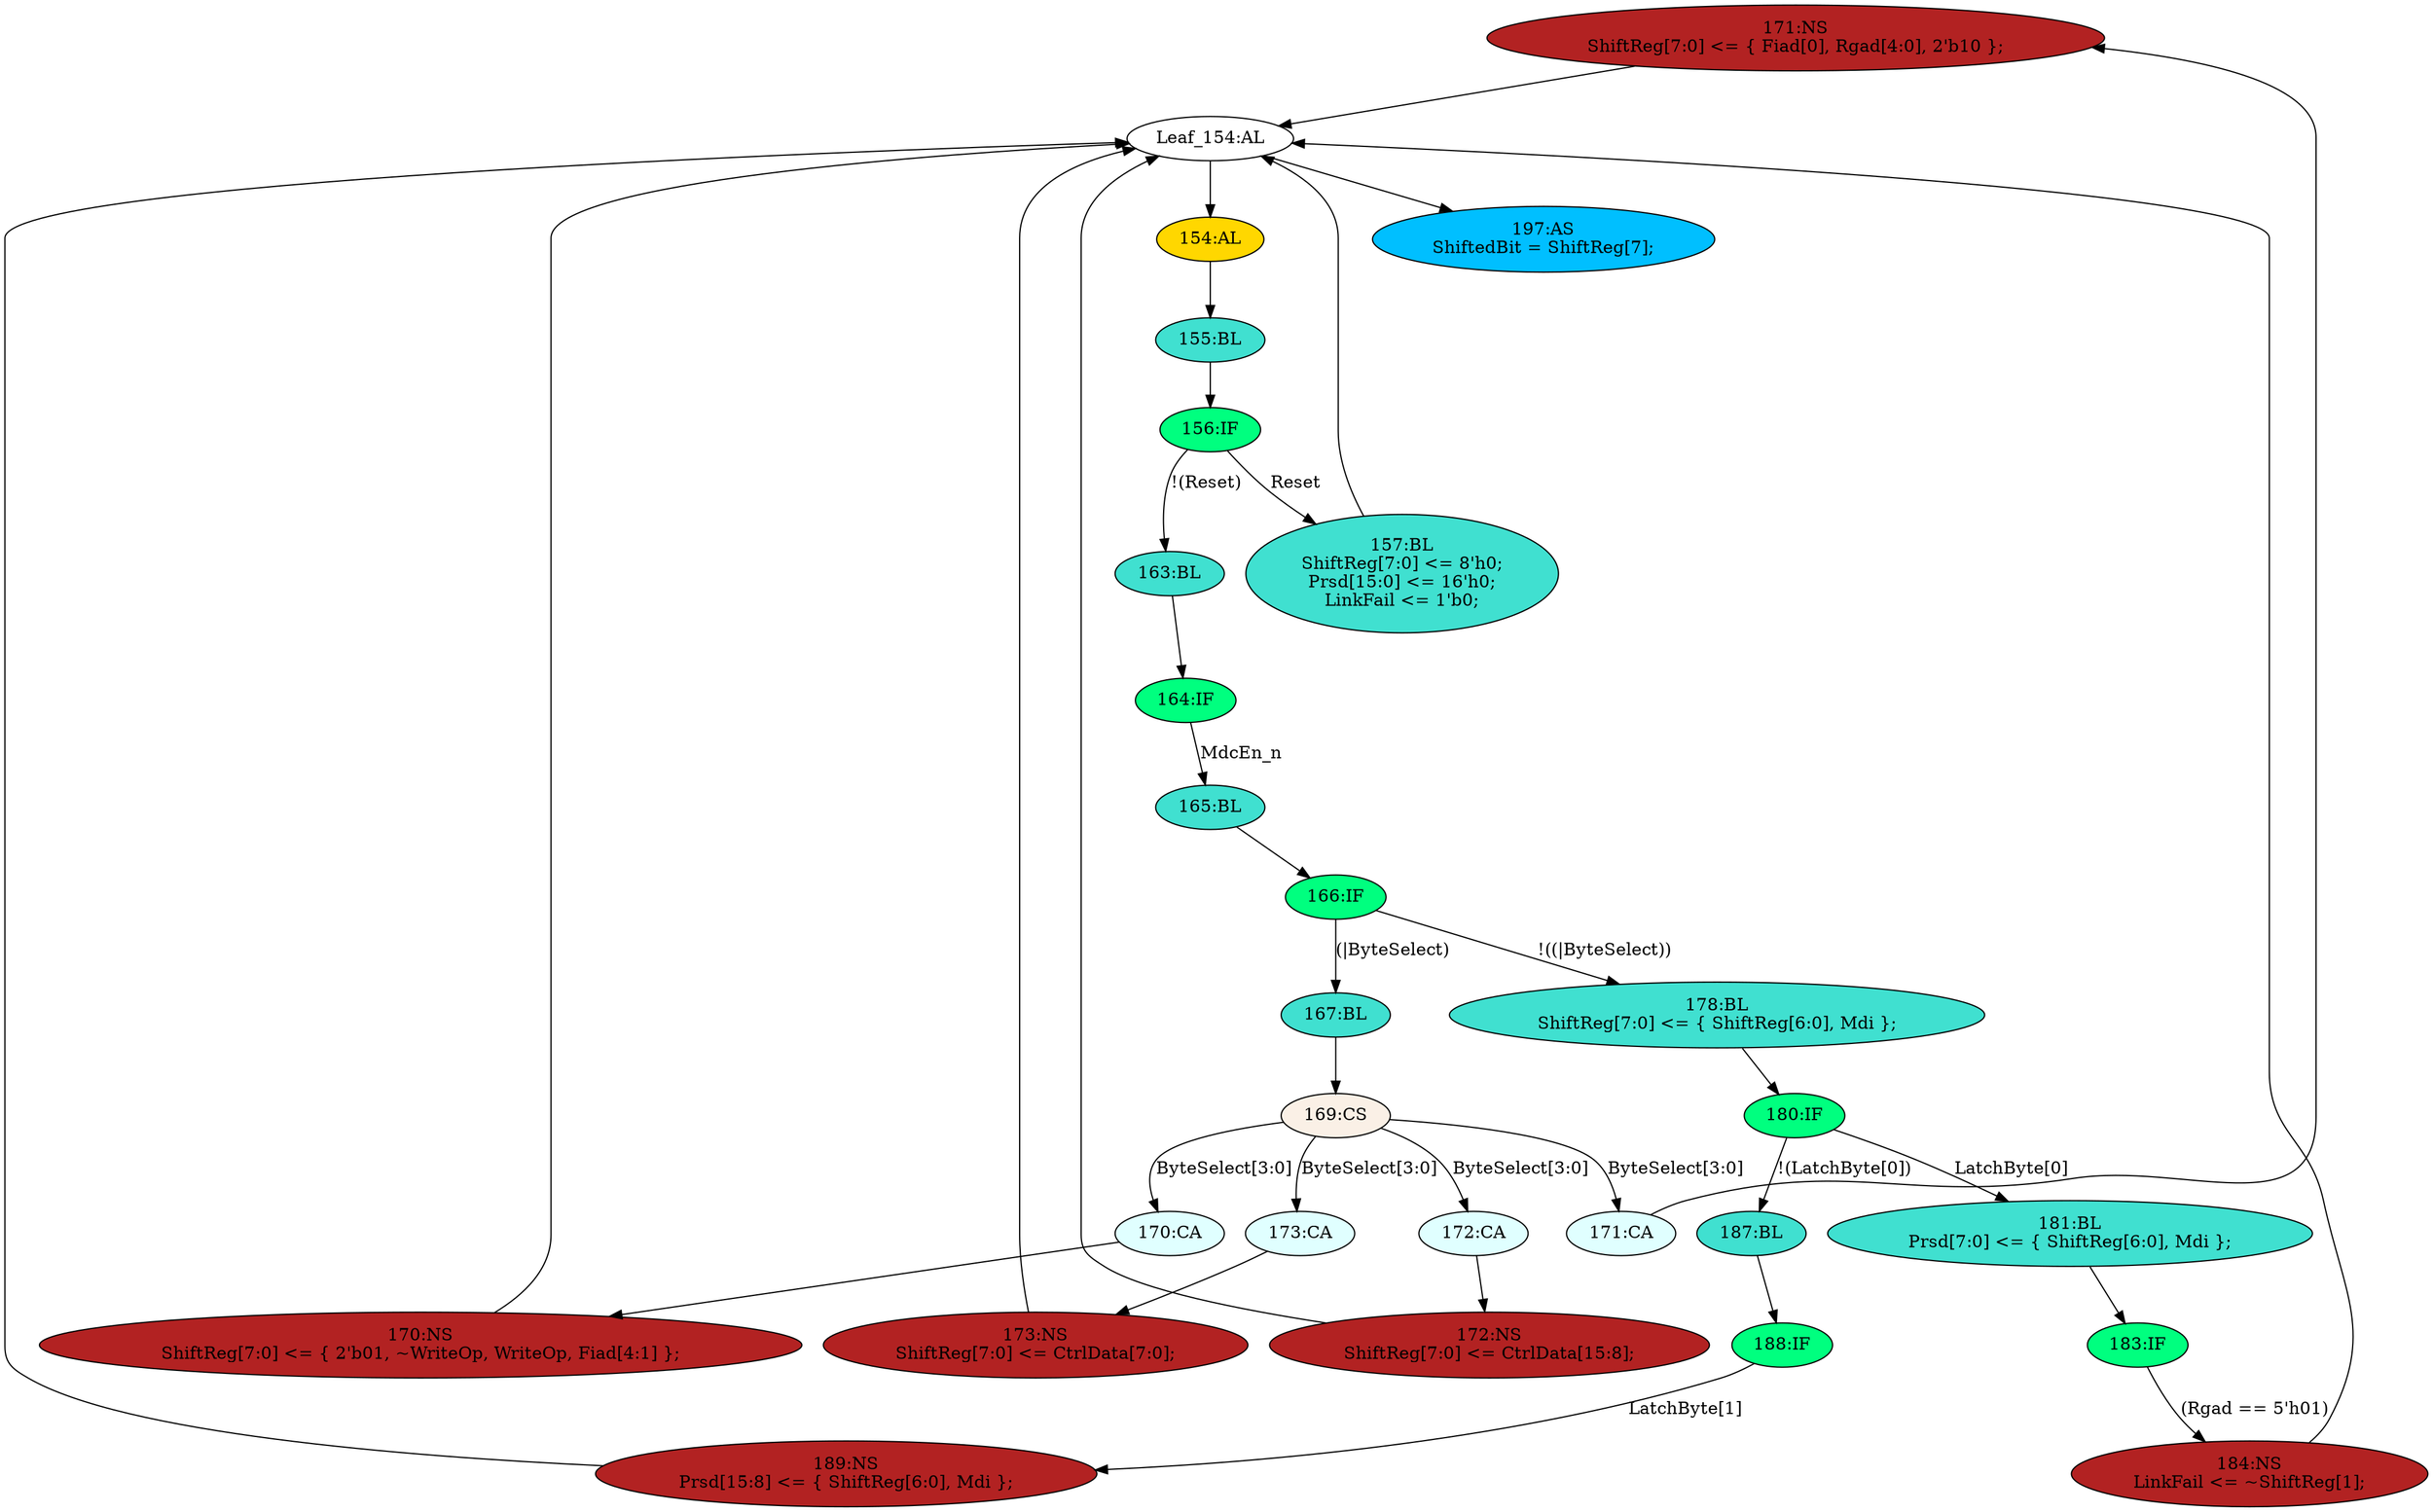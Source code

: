 strict digraph "compose( ,  )" {
	node [label="\N"];
	"171:NS"	 [ast="<pyverilog.vparser.ast.NonblockingSubstitution object at 0x7fb89f922550>",
		fillcolor=firebrick,
		label="171:NS
ShiftReg[7:0] <= { Fiad[0], Rgad[4:0], 2'b10 };",
		statements="[<pyverilog.vparser.ast.NonblockingSubstitution object at 0x7fb89f922550>]",
		style=filled,
		typ=NonblockingSubstitution];
	"Leaf_154:AL"	 [def_var="['ShiftReg', 'LinkFail', 'Prsd']",
		label="Leaf_154:AL"];
	"171:NS" -> "Leaf_154:AL"	 [cond="[]",
		lineno=None];
	"163:BL"	 [ast="<pyverilog.vparser.ast.Block object at 0x7fb89f518710>",
		fillcolor=turquoise,
		label="163:BL",
		statements="[]",
		style=filled,
		typ=Block];
	"164:IF"	 [ast="<pyverilog.vparser.ast.IfStatement object at 0x7fb89f518850>",
		fillcolor=springgreen,
		label="164:IF",
		statements="[]",
		style=filled,
		typ=IfStatement];
	"163:BL" -> "164:IF"	 [cond="[]",
		lineno=None];
	"188:IF"	 [ast="<pyverilog.vparser.ast.IfStatement object at 0x7fb89f927b90>",
		fillcolor=springgreen,
		label="188:IF",
		statements="[]",
		style=filled,
		typ=IfStatement];
	"189:NS"	 [ast="<pyverilog.vparser.ast.NonblockingSubstitution object at 0x7fb89f927d10>",
		fillcolor=firebrick,
		label="189:NS
Prsd[15:8] <= { ShiftReg[6:0], Mdi };",
		statements="[<pyverilog.vparser.ast.NonblockingSubstitution object at 0x7fb89f927d10>]",
		style=filled,
		typ=NonblockingSubstitution];
	"188:IF" -> "189:NS"	 [cond="['LatchByte']",
		label="LatchByte[1]",
		lineno=188];
	"165:BL"	 [ast="<pyverilog.vparser.ast.Block object at 0x7fb89f518890>",
		fillcolor=turquoise,
		label="165:BL",
		statements="[]",
		style=filled,
		typ=Block];
	"164:IF" -> "165:BL"	 [cond="['MdcEn_n']",
		label=MdcEn_n,
		lineno=164];
	"170:CA"	 [ast="<pyverilog.vparser.ast.Case object at 0x7fb89f518d90>",
		fillcolor=lightcyan,
		label="170:CA",
		statements="[]",
		style=filled,
		typ=Case];
	"170:NS"	 [ast="<pyverilog.vparser.ast.NonblockingSubstitution object at 0x7fb89f518f90>",
		fillcolor=firebrick,
		label="170:NS
ShiftReg[7:0] <= { 2'b01, ~WriteOp, WriteOp, Fiad[4:1] };",
		statements="[<pyverilog.vparser.ast.NonblockingSubstitution object at 0x7fb89f518f90>]",
		style=filled,
		typ=NonblockingSubstitution];
	"170:CA" -> "170:NS"	 [cond="[]",
		lineno=None];
	"157:BL"	 [ast="<pyverilog.vparser.ast.Block object at 0x7fb89f518510>",
		fillcolor=turquoise,
		label="157:BL
ShiftReg[7:0] <= 8'h0;
Prsd[15:0] <= 16'h0;
LinkFail <= 1'b0;",
		statements="[<pyverilog.vparser.ast.NonblockingSubstitution object at 0x7fb89f518350>, <pyverilog.vparser.ast.NonblockingSubstitution object \
at 0x7fb89f518550>, <pyverilog.vparser.ast.NonblockingSubstitution object at 0x7fb89f518690>]",
		style=filled,
		typ=Block];
	"157:BL" -> "Leaf_154:AL"	 [cond="[]",
		lineno=None];
	"172:NS"	 [ast="<pyverilog.vparser.ast.NonblockingSubstitution object at 0x7fb89f922850>",
		fillcolor=firebrick,
		label="172:NS
ShiftReg[7:0] <= CtrlData[15:8];",
		statements="[<pyverilog.vparser.ast.NonblockingSubstitution object at 0x7fb89f922850>]",
		style=filled,
		typ=NonblockingSubstitution];
	"172:NS" -> "Leaf_154:AL"	 [cond="[]",
		lineno=None];
	"154:AL"	 [ast="<pyverilog.vparser.ast.Always object at 0x7fb89f5180d0>",
		clk_sens=True,
		fillcolor=gold,
		label="154:AL",
		sens="['Clk', 'Reset']",
		statements="[]",
		style=filled,
		typ=Always,
		use_var="['Reset', 'Mdi', 'WriteOp', 'MdcEn_n', 'Fiad', 'Rgad', 'LatchByte', 'ShiftReg', 'CtrlData', 'ByteSelect']"];
	"155:BL"	 [ast="<pyverilog.vparser.ast.Block object at 0x7fb89f518090>",
		fillcolor=turquoise,
		label="155:BL",
		statements="[]",
		style=filled,
		typ=Block];
	"154:AL" -> "155:BL"	 [cond="[]",
		lineno=None];
	"173:CA"	 [ast="<pyverilog.vparser.ast.Case object at 0x7fb89f922a90>",
		fillcolor=lightcyan,
		label="173:CA",
		statements="[]",
		style=filled,
		typ=Case];
	"173:NS"	 [ast="<pyverilog.vparser.ast.NonblockingSubstitution object at 0x7fb89f922b90>",
		fillcolor=firebrick,
		label="173:NS
ShiftReg[7:0] <= CtrlData[7:0];",
		statements="[<pyverilog.vparser.ast.NonblockingSubstitution object at 0x7fb89f922b90>]",
		style=filled,
		typ=NonblockingSubstitution];
	"173:CA" -> "173:NS"	 [cond="[]",
		lineno=None];
	"172:CA"	 [ast="<pyverilog.vparser.ast.Case object at 0x7fb89f922750>",
		fillcolor=lightcyan,
		label="172:CA",
		statements="[]",
		style=filled,
		typ=Case];
	"172:CA" -> "172:NS"	 [cond="[]",
		lineno=None];
	"197:AS"	 [ast="<pyverilog.vparser.ast.Assign object at 0x7fb89f927050>",
		def_var="['ShiftedBit']",
		fillcolor=deepskyblue,
		label="197:AS
ShiftedBit = ShiftReg[7];",
		statements="[]",
		style=filled,
		typ=Assign,
		use_var="['ShiftReg']"];
	"167:BL"	 [ast="<pyverilog.vparser.ast.Block object at 0x7fb89f518990>",
		fillcolor=turquoise,
		label="167:BL",
		statements="[]",
		style=filled,
		typ=Block];
	"169:CS"	 [ast="<pyverilog.vparser.ast.CaseStatement object at 0x7fb89f9228d0>",
		fillcolor=linen,
		label="169:CS",
		statements="[]",
		style=filled,
		typ=CaseStatement];
	"167:BL" -> "169:CS"	 [cond="[]",
		lineno=None];
	"178:BL"	 [ast="<pyverilog.vparser.ast.Block object at 0x7fb89f922fd0>",
		fillcolor=turquoise,
		label="178:BL
ShiftReg[7:0] <= { ShiftReg[6:0], Mdi };",
		statements="[<pyverilog.vparser.ast.NonblockingSubstitution object at 0x7fb89f922f90>]",
		style=filled,
		typ=Block];
	"180:IF"	 [ast="<pyverilog.vparser.ast.IfStatement object at 0x7fb89f927550>",
		fillcolor=springgreen,
		label="180:IF",
		statements="[]",
		style=filled,
		typ=IfStatement];
	"178:BL" -> "180:IF"	 [cond="[]",
		lineno=None];
	"189:NS" -> "Leaf_154:AL"	 [cond="[]",
		lineno=None];
	"156:IF"	 [ast="<pyverilog.vparser.ast.IfStatement object at 0x7fb89f518650>",
		fillcolor=springgreen,
		label="156:IF",
		statements="[]",
		style=filled,
		typ=IfStatement];
	"156:IF" -> "163:BL"	 [cond="['Reset']",
		label="!(Reset)",
		lineno=156];
	"156:IF" -> "157:BL"	 [cond="['Reset']",
		label=Reset,
		lineno=156];
	"Leaf_154:AL" -> "154:AL";
	"Leaf_154:AL" -> "197:AS";
	"171:CA"	 [ast="<pyverilog.vparser.ast.Case object at 0x7fb89f922290>",
		fillcolor=lightcyan,
		label="171:CA",
		statements="[]",
		style=filled,
		typ=Case];
	"171:CA" -> "171:NS"	 [cond="[]",
		lineno=None];
	"166:IF"	 [ast="<pyverilog.vparser.ast.IfStatement object at 0x7fb89f922c90>",
		fillcolor=springgreen,
		label="166:IF",
		statements="[]",
		style=filled,
		typ=IfStatement];
	"166:IF" -> "167:BL"	 [cond="['ByteSelect']",
		label="(|ByteSelect)",
		lineno=166];
	"166:IF" -> "178:BL"	 [cond="['ByteSelect']",
		label="!((|ByteSelect))",
		lineno=166];
	"165:BL" -> "166:IF"	 [cond="[]",
		lineno=None];
	"187:BL"	 [ast="<pyverilog.vparser.ast.Block object at 0x7fb89f927810>",
		fillcolor=turquoise,
		label="187:BL",
		statements="[]",
		style=filled,
		typ=Block];
	"187:BL" -> "188:IF"	 [cond="[]",
		lineno=None];
	"180:IF" -> "187:BL"	 [cond="['LatchByte']",
		label="!(LatchByte[0])",
		lineno=180];
	"181:BL"	 [ast="<pyverilog.vparser.ast.Block object at 0x7fb89f927590>",
		fillcolor=turquoise,
		label="181:BL
Prsd[7:0] <= { ShiftReg[6:0], Mdi };",
		statements="[<pyverilog.vparser.ast.NonblockingSubstitution object at 0x7fb89f927510>]",
		style=filled,
		typ=Block];
	"180:IF" -> "181:BL"	 [cond="['LatchByte']",
		label="LatchByte[0]",
		lineno=180];
	"170:NS" -> "Leaf_154:AL"	 [cond="[]",
		lineno=None];
	"173:NS" -> "Leaf_154:AL"	 [cond="[]",
		lineno=None];
	"183:IF"	 [ast="<pyverilog.vparser.ast.IfStatement object at 0x7fb89f927690>",
		fillcolor=springgreen,
		label="183:IF",
		statements="[]",
		style=filled,
		typ=IfStatement];
	"184:NS"	 [ast="<pyverilog.vparser.ast.NonblockingSubstitution object at 0x7fb89f927890>",
		fillcolor=firebrick,
		label="184:NS
LinkFail <= ~ShiftReg[1];",
		statements="[<pyverilog.vparser.ast.NonblockingSubstitution object at 0x7fb89f927890>]",
		style=filled,
		typ=NonblockingSubstitution];
	"183:IF" -> "184:NS"	 [cond="['Rgad']",
		label="(Rgad == 5'h01)",
		lineno=183];
	"155:BL" -> "156:IF"	 [cond="[]",
		lineno=None];
	"184:NS" -> "Leaf_154:AL"	 [cond="[]",
		lineno=None];
	"169:CS" -> "170:CA"	 [cond="['ByteSelect']",
		label="ByteSelect[3:0]",
		lineno=169];
	"169:CS" -> "173:CA"	 [cond="['ByteSelect']",
		label="ByteSelect[3:0]",
		lineno=169];
	"169:CS" -> "172:CA"	 [cond="['ByteSelect']",
		label="ByteSelect[3:0]",
		lineno=169];
	"169:CS" -> "171:CA"	 [cond="['ByteSelect']",
		label="ByteSelect[3:0]",
		lineno=169];
	"181:BL" -> "183:IF"	 [cond="[]",
		lineno=None];
}
